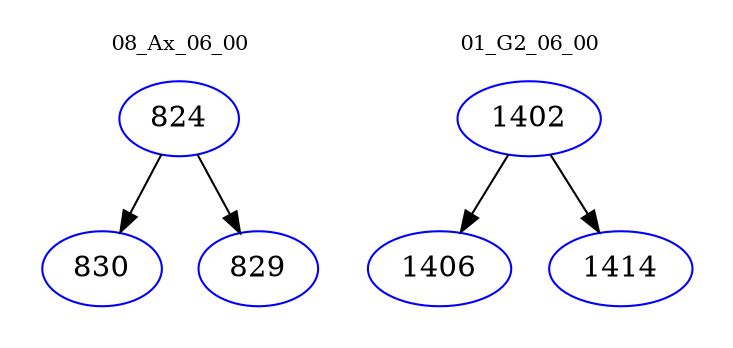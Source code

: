 digraph{
subgraph cluster_0 {
color = white
label = "08_Ax_06_00";
fontsize=10;
T0_824 [label="824", color="blue"]
T0_824 -> T0_830 [color="black"]
T0_830 [label="830", color="blue"]
T0_824 -> T0_829 [color="black"]
T0_829 [label="829", color="blue"]
}
subgraph cluster_1 {
color = white
label = "01_G2_06_00";
fontsize=10;
T1_1402 [label="1402", color="blue"]
T1_1402 -> T1_1406 [color="black"]
T1_1406 [label="1406", color="blue"]
T1_1402 -> T1_1414 [color="black"]
T1_1414 [label="1414", color="blue"]
}
}
